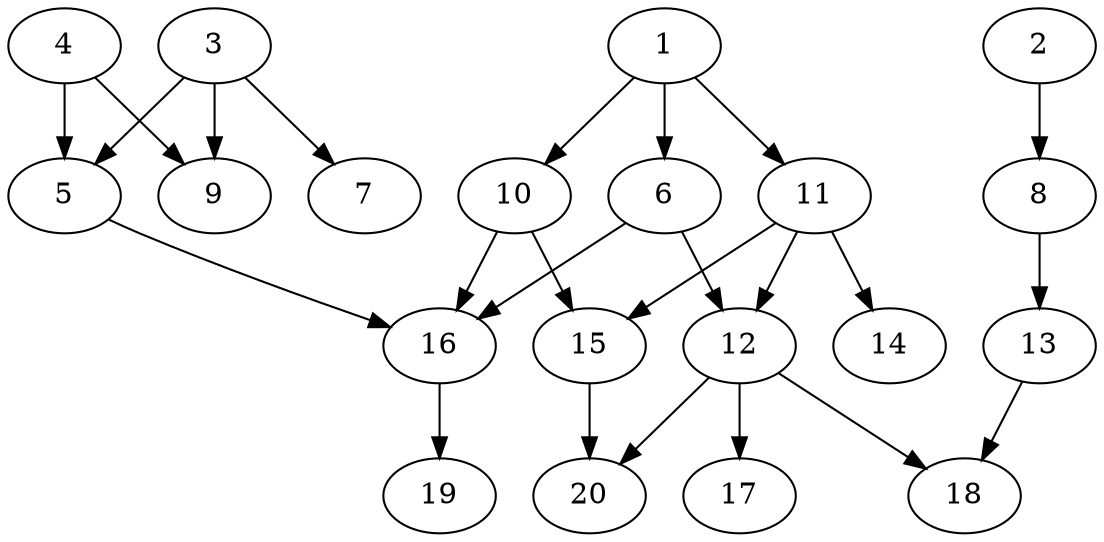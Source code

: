 // DAG automatically generated by daggen at Sat Jul 27 15:38:39 2019
// ./daggen --dot -n 20 --ccr 0.3 --fat 0.7 --regular 0.5 --density 0.4 --mindata 5242880 --maxdata 52428800 
digraph G {
  1 [size="104659627", alpha="0.07", expect_size="31397888"] 
  1 -> 6 [size ="31397888"]
  1 -> 10 [size ="31397888"]
  1 -> 11 [size ="31397888"]
  2 [size="122757120", alpha="0.15", expect_size="36827136"] 
  2 -> 8 [size ="36827136"]
  3 [size="38410240", alpha="0.19", expect_size="11523072"] 
  3 -> 5 [size ="11523072"]
  3 -> 7 [size ="11523072"]
  3 -> 9 [size ="11523072"]
  4 [size="145698133", alpha="0.13", expect_size="43709440"] 
  4 -> 5 [size ="43709440"]
  4 -> 9 [size ="43709440"]
  5 [size="42598400", alpha="0.01", expect_size="12779520"] 
  5 -> 16 [size ="12779520"]
  6 [size="55558827", alpha="0.11", expect_size="16667648"] 
  6 -> 12 [size ="16667648"]
  6 -> 16 [size ="16667648"]
  7 [size="26982400", alpha="0.03", expect_size="8094720"] 
  8 [size="19947520", alpha="0.05", expect_size="5984256"] 
  8 -> 13 [size ="5984256"]
  9 [size="128870400", alpha="0.06", expect_size="38661120"] 
  10 [size="141114027", alpha="0.09", expect_size="42334208"] 
  10 -> 15 [size ="42334208"]
  10 -> 16 [size ="42334208"]
  11 [size="38191787", alpha="0.19", expect_size="11457536"] 
  11 -> 12 [size ="11457536"]
  11 -> 14 [size ="11457536"]
  11 -> 15 [size ="11457536"]
  12 [size="95525547", alpha="0.12", expect_size="28657664"] 
  12 -> 17 [size ="28657664"]
  12 -> 18 [size ="28657664"]
  12 -> 20 [size ="28657664"]
  13 [size="57954987", alpha="0.19", expect_size="17386496"] 
  13 -> 18 [size ="17386496"]
  14 [size="48343040", alpha="0.18", expect_size="14502912"] 
  15 [size="148196693", alpha="0.04", expect_size="44459008"] 
  15 -> 20 [size ="44459008"]
  16 [size="157405867", alpha="0.07", expect_size="47221760"] 
  16 -> 19 [size ="47221760"]
  17 [size="88296107", alpha="0.04", expect_size="26488832"] 
  18 [size="109673813", alpha="0.12", expect_size="32902144"] 
  19 [size="152818347", alpha="0.13", expect_size="45845504"] 
  20 [size="42164907", alpha="0.03", expect_size="12649472"] 
}

